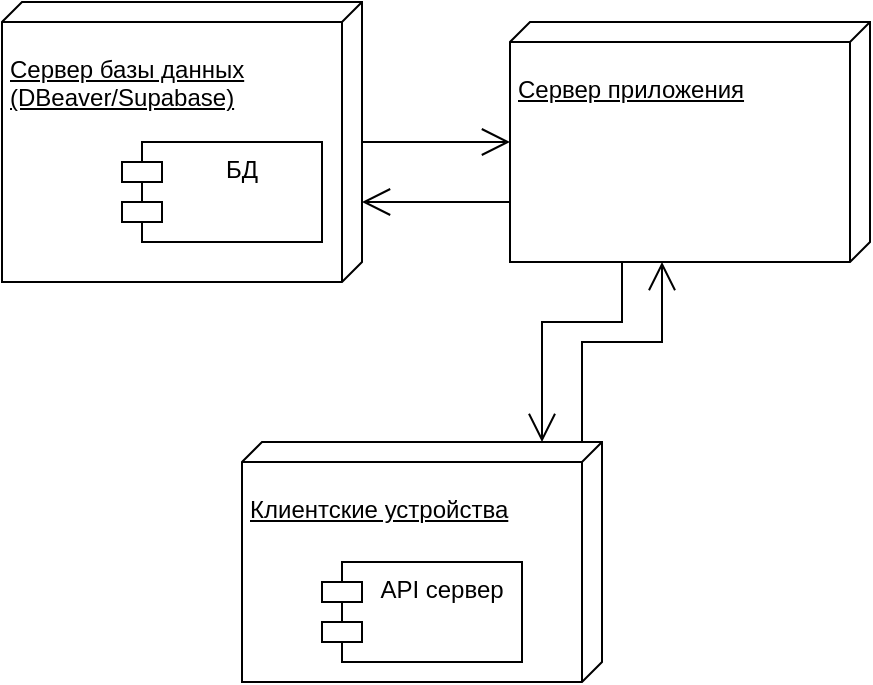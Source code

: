 <mxfile version="26.1.0">
  <diagram name="Страница — 1" id="PwETJufXTcm3jKJt-tVU">
    <mxGraphModel dx="875" dy="553" grid="1" gridSize="10" guides="1" tooltips="1" connect="1" arrows="1" fold="1" page="1" pageScale="1" pageWidth="827" pageHeight="1169" math="0" shadow="0">
      <root>
        <mxCell id="0" />
        <mxCell id="1" parent="0" />
        <mxCell id="NlzuDNZw_1ZwSuoVL3XZ-1" value="&lt;p data-pm-slice=&quot;1 1 [&amp;quot;list&amp;quot;,{&amp;quot;spread&amp;quot;:false,&amp;quot;start&amp;quot;:2861,&amp;quot;end&amp;quot;:3035},&amp;quot;regular_list_item&amp;quot;,{&amp;quot;start&amp;quot;:2861,&amp;quot;end&amp;quot;:2900}]&quot;&gt;Сервер базы данных (DBeaver/Supabase)&lt;/p&gt;" style="verticalAlign=top;align=left;spacingTop=8;spacingLeft=2;spacingRight=12;shape=cube;size=10;direction=south;fontStyle=4;html=1;whiteSpace=wrap;" parent="1" vertex="1">
          <mxGeometry x="70" y="280" width="180" height="140" as="geometry" />
        </mxCell>
        <mxCell id="NlzuDNZw_1ZwSuoVL3XZ-2" value="&lt;p data-pm-slice=&quot;1 1 [&amp;quot;list&amp;quot;,{&amp;quot;spread&amp;quot;:false,&amp;quot;start&amp;quot;:2861,&amp;quot;end&amp;quot;:3035},&amp;quot;regular_list_item&amp;quot;,{&amp;quot;start&amp;quot;:2861,&amp;quot;end&amp;quot;:2900}]&quot;&gt;Сервер приложения&lt;/p&gt;" style="verticalAlign=top;align=left;spacingTop=8;spacingLeft=2;spacingRight=12;shape=cube;size=10;direction=south;fontStyle=4;html=1;whiteSpace=wrap;" parent="1" vertex="1">
          <mxGeometry x="324" y="290" width="180" height="120" as="geometry" />
        </mxCell>
        <mxCell id="NlzuDNZw_1ZwSuoVL3XZ-3" value="&lt;p data-pm-slice=&quot;1 1 [&amp;quot;list&amp;quot;,{&amp;quot;spread&amp;quot;:false,&amp;quot;start&amp;quot;:2861,&amp;quot;end&amp;quot;:3035},&amp;quot;regular_list_item&amp;quot;,{&amp;quot;start&amp;quot;:2952,&amp;quot;end&amp;quot;:3035}]&quot;&gt;Клиентские устройства&lt;/p&gt;" style="verticalAlign=top;align=left;spacingTop=8;spacingLeft=2;spacingRight=12;shape=cube;size=10;direction=south;fontStyle=4;html=1;whiteSpace=wrap;" parent="1" vertex="1">
          <mxGeometry x="190" y="500" width="180" height="120" as="geometry" />
        </mxCell>
        <mxCell id="NlzuDNZw_1ZwSuoVL3XZ-4" value="API сервер" style="shape=module;align=left;spacingLeft=20;align=center;verticalAlign=top;whiteSpace=wrap;html=1;" parent="1" vertex="1">
          <mxGeometry x="230" y="560" width="100" height="50" as="geometry" />
        </mxCell>
        <mxCell id="NlzuDNZw_1ZwSuoVL3XZ-5" value="БД" style="shape=module;align=left;spacingLeft=20;align=center;verticalAlign=top;whiteSpace=wrap;html=1;" parent="1" vertex="1">
          <mxGeometry x="130" y="350" width="100" height="50" as="geometry" />
        </mxCell>
        <mxCell id="NlzuDNZw_1ZwSuoVL3XZ-6" value="" style="endArrow=open;endFill=1;endSize=12;html=1;rounded=0;fontSize=12;curved=1;" parent="1" source="NlzuDNZw_1ZwSuoVL3XZ-1" target="NlzuDNZw_1ZwSuoVL3XZ-2" edge="1">
          <mxGeometry width="160" relative="1" as="geometry">
            <mxPoint x="210" y="460" as="sourcePoint" />
            <mxPoint x="370" y="460" as="targetPoint" />
          </mxGeometry>
        </mxCell>
        <mxCell id="NlzuDNZw_1ZwSuoVL3XZ-7" value="" style="endArrow=open;endFill=1;endSize=12;html=1;rounded=0;fontSize=12;edgeStyle=orthogonalEdgeStyle;" parent="1" source="NlzuDNZw_1ZwSuoVL3XZ-2" target="NlzuDNZw_1ZwSuoVL3XZ-1" edge="1">
          <mxGeometry width="160" relative="1" as="geometry">
            <mxPoint x="240" y="460" as="sourcePoint" />
            <mxPoint x="314" y="462" as="targetPoint" />
            <Array as="points">
              <mxPoint x="290" y="380" />
              <mxPoint x="290" y="380" />
            </Array>
          </mxGeometry>
        </mxCell>
        <mxCell id="NlzuDNZw_1ZwSuoVL3XZ-9" value="" style="endArrow=open;endFill=1;endSize=12;html=1;rounded=0;fontSize=12;edgeStyle=orthogonalEdgeStyle;" parent="1" source="NlzuDNZw_1ZwSuoVL3XZ-3" target="NlzuDNZw_1ZwSuoVL3XZ-2" edge="1">
          <mxGeometry width="160" relative="1" as="geometry">
            <mxPoint x="250" y="490" as="sourcePoint" />
            <mxPoint x="250" y="450" as="targetPoint" />
            <Array as="points">
              <mxPoint x="360" y="450" />
              <mxPoint x="400" y="450" />
            </Array>
          </mxGeometry>
        </mxCell>
        <mxCell id="NlzuDNZw_1ZwSuoVL3XZ-10" value="" style="endArrow=open;endFill=1;endSize=12;html=1;rounded=0;fontSize=12;edgeStyle=orthogonalEdgeStyle;" parent="1" source="NlzuDNZw_1ZwSuoVL3XZ-2" target="NlzuDNZw_1ZwSuoVL3XZ-3" edge="1">
          <mxGeometry width="160" relative="1" as="geometry">
            <mxPoint x="370" y="510" as="sourcePoint" />
            <mxPoint x="424" y="420" as="targetPoint" />
            <Array as="points">
              <mxPoint x="380" y="440" />
              <mxPoint x="340" y="440" />
            </Array>
          </mxGeometry>
        </mxCell>
      </root>
    </mxGraphModel>
  </diagram>
</mxfile>
